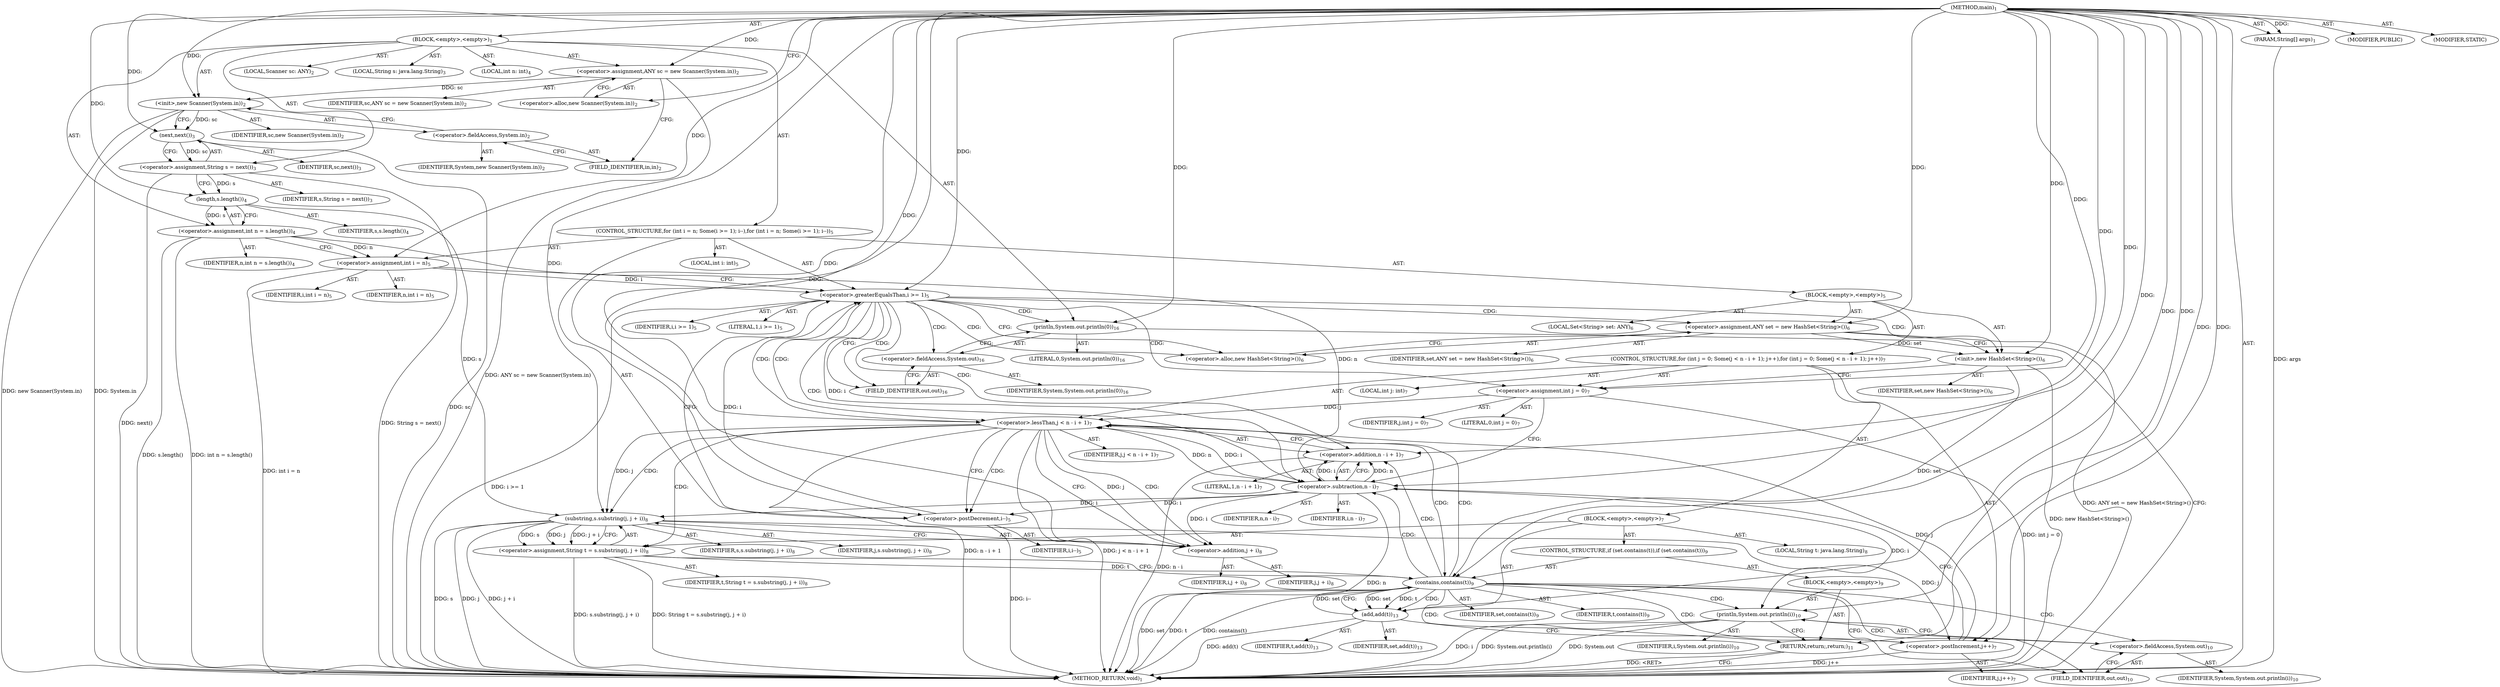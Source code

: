 digraph "main" {  
"21" [label = <(METHOD,main)<SUB>1</SUB>> ]
"22" [label = <(PARAM,String[] args)<SUB>1</SUB>> ]
"23" [label = <(BLOCK,&lt;empty&gt;,&lt;empty&gt;)<SUB>1</SUB>> ]
"4" [label = <(LOCAL,Scanner sc: ANY)<SUB>2</SUB>> ]
"24" [label = <(&lt;operator&gt;.assignment,ANY sc = new Scanner(System.in))<SUB>2</SUB>> ]
"25" [label = <(IDENTIFIER,sc,ANY sc = new Scanner(System.in))<SUB>2</SUB>> ]
"26" [label = <(&lt;operator&gt;.alloc,new Scanner(System.in))<SUB>2</SUB>> ]
"27" [label = <(&lt;init&gt;,new Scanner(System.in))<SUB>2</SUB>> ]
"3" [label = <(IDENTIFIER,sc,new Scanner(System.in))<SUB>2</SUB>> ]
"28" [label = <(&lt;operator&gt;.fieldAccess,System.in)<SUB>2</SUB>> ]
"29" [label = <(IDENTIFIER,System,new Scanner(System.in))<SUB>2</SUB>> ]
"30" [label = <(FIELD_IDENTIFIER,in,in)<SUB>2</SUB>> ]
"31" [label = <(LOCAL,String s: java.lang.String)<SUB>3</SUB>> ]
"32" [label = <(&lt;operator&gt;.assignment,String s = next())<SUB>3</SUB>> ]
"33" [label = <(IDENTIFIER,s,String s = next())<SUB>3</SUB>> ]
"34" [label = <(next,next())<SUB>3</SUB>> ]
"35" [label = <(IDENTIFIER,sc,next())<SUB>3</SUB>> ]
"36" [label = <(LOCAL,int n: int)<SUB>4</SUB>> ]
"37" [label = <(&lt;operator&gt;.assignment,int n = s.length())<SUB>4</SUB>> ]
"38" [label = <(IDENTIFIER,n,int n = s.length())<SUB>4</SUB>> ]
"39" [label = <(length,s.length())<SUB>4</SUB>> ]
"40" [label = <(IDENTIFIER,s,s.length())<SUB>4</SUB>> ]
"41" [label = <(CONTROL_STRUCTURE,for (int i = n; Some(i &gt;= 1); i--),for (int i = n; Some(i &gt;= 1); i--))<SUB>5</SUB>> ]
"42" [label = <(LOCAL,int i: int)<SUB>5</SUB>> ]
"43" [label = <(&lt;operator&gt;.assignment,int i = n)<SUB>5</SUB>> ]
"44" [label = <(IDENTIFIER,i,int i = n)<SUB>5</SUB>> ]
"45" [label = <(IDENTIFIER,n,int i = n)<SUB>5</SUB>> ]
"46" [label = <(&lt;operator&gt;.greaterEqualsThan,i &gt;= 1)<SUB>5</SUB>> ]
"47" [label = <(IDENTIFIER,i,i &gt;= 1)<SUB>5</SUB>> ]
"48" [label = <(LITERAL,1,i &gt;= 1)<SUB>5</SUB>> ]
"49" [label = <(&lt;operator&gt;.postDecrement,i--)<SUB>5</SUB>> ]
"50" [label = <(IDENTIFIER,i,i--)<SUB>5</SUB>> ]
"51" [label = <(BLOCK,&lt;empty&gt;,&lt;empty&gt;)<SUB>5</SUB>> ]
"6" [label = <(LOCAL,Set&lt;String&gt; set: ANY)<SUB>6</SUB>> ]
"52" [label = <(&lt;operator&gt;.assignment,ANY set = new HashSet&lt;String&gt;())<SUB>6</SUB>> ]
"53" [label = <(IDENTIFIER,set,ANY set = new HashSet&lt;String&gt;())<SUB>6</SUB>> ]
"54" [label = <(&lt;operator&gt;.alloc,new HashSet&lt;String&gt;())<SUB>6</SUB>> ]
"55" [label = <(&lt;init&gt;,new HashSet&lt;String&gt;())<SUB>6</SUB>> ]
"5" [label = <(IDENTIFIER,set,new HashSet&lt;String&gt;())<SUB>6</SUB>> ]
"56" [label = <(CONTROL_STRUCTURE,for (int j = 0; Some(j &lt; n - i + 1); j++),for (int j = 0; Some(j &lt; n - i + 1); j++))<SUB>7</SUB>> ]
"57" [label = <(LOCAL,int j: int)<SUB>7</SUB>> ]
"58" [label = <(&lt;operator&gt;.assignment,int j = 0)<SUB>7</SUB>> ]
"59" [label = <(IDENTIFIER,j,int j = 0)<SUB>7</SUB>> ]
"60" [label = <(LITERAL,0,int j = 0)<SUB>7</SUB>> ]
"61" [label = <(&lt;operator&gt;.lessThan,j &lt; n - i + 1)<SUB>7</SUB>> ]
"62" [label = <(IDENTIFIER,j,j &lt; n - i + 1)<SUB>7</SUB>> ]
"63" [label = <(&lt;operator&gt;.addition,n - i + 1)<SUB>7</SUB>> ]
"64" [label = <(&lt;operator&gt;.subtraction,n - i)<SUB>7</SUB>> ]
"65" [label = <(IDENTIFIER,n,n - i)<SUB>7</SUB>> ]
"66" [label = <(IDENTIFIER,i,n - i)<SUB>7</SUB>> ]
"67" [label = <(LITERAL,1,n - i + 1)<SUB>7</SUB>> ]
"68" [label = <(&lt;operator&gt;.postIncrement,j++)<SUB>7</SUB>> ]
"69" [label = <(IDENTIFIER,j,j++)<SUB>7</SUB>> ]
"70" [label = <(BLOCK,&lt;empty&gt;,&lt;empty&gt;)<SUB>7</SUB>> ]
"71" [label = <(LOCAL,String t: java.lang.String)<SUB>8</SUB>> ]
"72" [label = <(&lt;operator&gt;.assignment,String t = s.substring(j, j + i))<SUB>8</SUB>> ]
"73" [label = <(IDENTIFIER,t,String t = s.substring(j, j + i))<SUB>8</SUB>> ]
"74" [label = <(substring,s.substring(j, j + i))<SUB>8</SUB>> ]
"75" [label = <(IDENTIFIER,s,s.substring(j, j + i))<SUB>8</SUB>> ]
"76" [label = <(IDENTIFIER,j,s.substring(j, j + i))<SUB>8</SUB>> ]
"77" [label = <(&lt;operator&gt;.addition,j + i)<SUB>8</SUB>> ]
"78" [label = <(IDENTIFIER,j,j + i)<SUB>8</SUB>> ]
"79" [label = <(IDENTIFIER,i,j + i)<SUB>8</SUB>> ]
"80" [label = <(CONTROL_STRUCTURE,if (set.contains(t)),if (set.contains(t)))<SUB>9</SUB>> ]
"81" [label = <(contains,contains(t))<SUB>9</SUB>> ]
"82" [label = <(IDENTIFIER,set,contains(t))<SUB>9</SUB>> ]
"83" [label = <(IDENTIFIER,t,contains(t))<SUB>9</SUB>> ]
"84" [label = <(BLOCK,&lt;empty&gt;,&lt;empty&gt;)<SUB>9</SUB>> ]
"85" [label = <(println,System.out.println(i))<SUB>10</SUB>> ]
"86" [label = <(&lt;operator&gt;.fieldAccess,System.out)<SUB>10</SUB>> ]
"87" [label = <(IDENTIFIER,System,System.out.println(i))<SUB>10</SUB>> ]
"88" [label = <(FIELD_IDENTIFIER,out,out)<SUB>10</SUB>> ]
"89" [label = <(IDENTIFIER,i,System.out.println(i))<SUB>10</SUB>> ]
"90" [label = <(RETURN,return;,return;)<SUB>11</SUB>> ]
"91" [label = <(add,add(t))<SUB>13</SUB>> ]
"92" [label = <(IDENTIFIER,set,add(t))<SUB>13</SUB>> ]
"93" [label = <(IDENTIFIER,t,add(t))<SUB>13</SUB>> ]
"94" [label = <(println,System.out.println(0))<SUB>16</SUB>> ]
"95" [label = <(&lt;operator&gt;.fieldAccess,System.out)<SUB>16</SUB>> ]
"96" [label = <(IDENTIFIER,System,System.out.println(0))<SUB>16</SUB>> ]
"97" [label = <(FIELD_IDENTIFIER,out,out)<SUB>16</SUB>> ]
"98" [label = <(LITERAL,0,System.out.println(0))<SUB>16</SUB>> ]
"99" [label = <(MODIFIER,PUBLIC)> ]
"100" [label = <(MODIFIER,STATIC)> ]
"101" [label = <(METHOD_RETURN,void)<SUB>1</SUB>> ]
  "21" -> "22"  [ label = "AST: "] 
  "21" -> "23"  [ label = "AST: "] 
  "21" -> "99"  [ label = "AST: "] 
  "21" -> "100"  [ label = "AST: "] 
  "21" -> "101"  [ label = "AST: "] 
  "23" -> "4"  [ label = "AST: "] 
  "23" -> "24"  [ label = "AST: "] 
  "23" -> "27"  [ label = "AST: "] 
  "23" -> "31"  [ label = "AST: "] 
  "23" -> "32"  [ label = "AST: "] 
  "23" -> "36"  [ label = "AST: "] 
  "23" -> "37"  [ label = "AST: "] 
  "23" -> "41"  [ label = "AST: "] 
  "23" -> "94"  [ label = "AST: "] 
  "24" -> "25"  [ label = "AST: "] 
  "24" -> "26"  [ label = "AST: "] 
  "27" -> "3"  [ label = "AST: "] 
  "27" -> "28"  [ label = "AST: "] 
  "28" -> "29"  [ label = "AST: "] 
  "28" -> "30"  [ label = "AST: "] 
  "32" -> "33"  [ label = "AST: "] 
  "32" -> "34"  [ label = "AST: "] 
  "34" -> "35"  [ label = "AST: "] 
  "37" -> "38"  [ label = "AST: "] 
  "37" -> "39"  [ label = "AST: "] 
  "39" -> "40"  [ label = "AST: "] 
  "41" -> "42"  [ label = "AST: "] 
  "41" -> "43"  [ label = "AST: "] 
  "41" -> "46"  [ label = "AST: "] 
  "41" -> "49"  [ label = "AST: "] 
  "41" -> "51"  [ label = "AST: "] 
  "43" -> "44"  [ label = "AST: "] 
  "43" -> "45"  [ label = "AST: "] 
  "46" -> "47"  [ label = "AST: "] 
  "46" -> "48"  [ label = "AST: "] 
  "49" -> "50"  [ label = "AST: "] 
  "51" -> "6"  [ label = "AST: "] 
  "51" -> "52"  [ label = "AST: "] 
  "51" -> "55"  [ label = "AST: "] 
  "51" -> "56"  [ label = "AST: "] 
  "52" -> "53"  [ label = "AST: "] 
  "52" -> "54"  [ label = "AST: "] 
  "55" -> "5"  [ label = "AST: "] 
  "56" -> "57"  [ label = "AST: "] 
  "56" -> "58"  [ label = "AST: "] 
  "56" -> "61"  [ label = "AST: "] 
  "56" -> "68"  [ label = "AST: "] 
  "56" -> "70"  [ label = "AST: "] 
  "58" -> "59"  [ label = "AST: "] 
  "58" -> "60"  [ label = "AST: "] 
  "61" -> "62"  [ label = "AST: "] 
  "61" -> "63"  [ label = "AST: "] 
  "63" -> "64"  [ label = "AST: "] 
  "63" -> "67"  [ label = "AST: "] 
  "64" -> "65"  [ label = "AST: "] 
  "64" -> "66"  [ label = "AST: "] 
  "68" -> "69"  [ label = "AST: "] 
  "70" -> "71"  [ label = "AST: "] 
  "70" -> "72"  [ label = "AST: "] 
  "70" -> "80"  [ label = "AST: "] 
  "70" -> "91"  [ label = "AST: "] 
  "72" -> "73"  [ label = "AST: "] 
  "72" -> "74"  [ label = "AST: "] 
  "74" -> "75"  [ label = "AST: "] 
  "74" -> "76"  [ label = "AST: "] 
  "74" -> "77"  [ label = "AST: "] 
  "77" -> "78"  [ label = "AST: "] 
  "77" -> "79"  [ label = "AST: "] 
  "80" -> "81"  [ label = "AST: "] 
  "80" -> "84"  [ label = "AST: "] 
  "81" -> "82"  [ label = "AST: "] 
  "81" -> "83"  [ label = "AST: "] 
  "84" -> "85"  [ label = "AST: "] 
  "84" -> "90"  [ label = "AST: "] 
  "85" -> "86"  [ label = "AST: "] 
  "85" -> "89"  [ label = "AST: "] 
  "86" -> "87"  [ label = "AST: "] 
  "86" -> "88"  [ label = "AST: "] 
  "91" -> "92"  [ label = "AST: "] 
  "91" -> "93"  [ label = "AST: "] 
  "94" -> "95"  [ label = "AST: "] 
  "94" -> "98"  [ label = "AST: "] 
  "95" -> "96"  [ label = "AST: "] 
  "95" -> "97"  [ label = "AST: "] 
  "24" -> "30"  [ label = "CFG: "] 
  "27" -> "34"  [ label = "CFG: "] 
  "32" -> "39"  [ label = "CFG: "] 
  "37" -> "43"  [ label = "CFG: "] 
  "94" -> "101"  [ label = "CFG: "] 
  "26" -> "24"  [ label = "CFG: "] 
  "28" -> "27"  [ label = "CFG: "] 
  "34" -> "32"  [ label = "CFG: "] 
  "39" -> "37"  [ label = "CFG: "] 
  "43" -> "46"  [ label = "CFG: "] 
  "46" -> "54"  [ label = "CFG: "] 
  "46" -> "97"  [ label = "CFG: "] 
  "49" -> "46"  [ label = "CFG: "] 
  "95" -> "94"  [ label = "CFG: "] 
  "30" -> "28"  [ label = "CFG: "] 
  "52" -> "55"  [ label = "CFG: "] 
  "55" -> "58"  [ label = "CFG: "] 
  "97" -> "95"  [ label = "CFG: "] 
  "54" -> "52"  [ label = "CFG: "] 
  "58" -> "64"  [ label = "CFG: "] 
  "61" -> "77"  [ label = "CFG: "] 
  "61" -> "49"  [ label = "CFG: "] 
  "68" -> "64"  [ label = "CFG: "] 
  "63" -> "61"  [ label = "CFG: "] 
  "72" -> "81"  [ label = "CFG: "] 
  "91" -> "68"  [ label = "CFG: "] 
  "64" -> "63"  [ label = "CFG: "] 
  "74" -> "72"  [ label = "CFG: "] 
  "81" -> "88"  [ label = "CFG: "] 
  "81" -> "91"  [ label = "CFG: "] 
  "77" -> "74"  [ label = "CFG: "] 
  "85" -> "90"  [ label = "CFG: "] 
  "90" -> "101"  [ label = "CFG: "] 
  "86" -> "85"  [ label = "CFG: "] 
  "88" -> "86"  [ label = "CFG: "] 
  "21" -> "26"  [ label = "CFG: "] 
  "90" -> "101"  [ label = "DDG: &lt;RET&gt;"] 
  "22" -> "101"  [ label = "DDG: args"] 
  "24" -> "101"  [ label = "DDG: ANY sc = new Scanner(System.in)"] 
  "27" -> "101"  [ label = "DDG: System.in"] 
  "27" -> "101"  [ label = "DDG: new Scanner(System.in)"] 
  "34" -> "101"  [ label = "DDG: sc"] 
  "32" -> "101"  [ label = "DDG: next()"] 
  "32" -> "101"  [ label = "DDG: String s = next()"] 
  "37" -> "101"  [ label = "DDG: s.length()"] 
  "37" -> "101"  [ label = "DDG: int n = s.length()"] 
  "43" -> "101"  [ label = "DDG: int i = n"] 
  "46" -> "101"  [ label = "DDG: i &gt;= 1"] 
  "52" -> "101"  [ label = "DDG: ANY set = new HashSet&lt;String&gt;()"] 
  "55" -> "101"  [ label = "DDG: new HashSet&lt;String&gt;()"] 
  "58" -> "101"  [ label = "DDG: int j = 0"] 
  "64" -> "101"  [ label = "DDG: n"] 
  "63" -> "101"  [ label = "DDG: n - i"] 
  "61" -> "101"  [ label = "DDG: n - i + 1"] 
  "61" -> "101"  [ label = "DDG: j &lt; n - i + 1"] 
  "49" -> "101"  [ label = "DDG: i--"] 
  "74" -> "101"  [ label = "DDG: s"] 
  "74" -> "101"  [ label = "DDG: j"] 
  "74" -> "101"  [ label = "DDG: j + i"] 
  "72" -> "101"  [ label = "DDG: s.substring(j, j + i)"] 
  "72" -> "101"  [ label = "DDG: String t = s.substring(j, j + i)"] 
  "81" -> "101"  [ label = "DDG: set"] 
  "81" -> "101"  [ label = "DDG: t"] 
  "81" -> "101"  [ label = "DDG: contains(t)"] 
  "91" -> "101"  [ label = "DDG: add(t)"] 
  "68" -> "101"  [ label = "DDG: j++"] 
  "85" -> "101"  [ label = "DDG: System.out"] 
  "85" -> "101"  [ label = "DDG: i"] 
  "85" -> "101"  [ label = "DDG: System.out.println(i)"] 
  "21" -> "22"  [ label = "DDG: "] 
  "21" -> "24"  [ label = "DDG: "] 
  "34" -> "32"  [ label = "DDG: sc"] 
  "39" -> "37"  [ label = "DDG: s"] 
  "24" -> "27"  [ label = "DDG: sc"] 
  "21" -> "27"  [ label = "DDG: "] 
  "37" -> "43"  [ label = "DDG: n"] 
  "21" -> "43"  [ label = "DDG: "] 
  "21" -> "94"  [ label = "DDG: "] 
  "27" -> "34"  [ label = "DDG: sc"] 
  "21" -> "34"  [ label = "DDG: "] 
  "32" -> "39"  [ label = "DDG: s"] 
  "21" -> "39"  [ label = "DDG: "] 
  "43" -> "46"  [ label = "DDG: i"] 
  "49" -> "46"  [ label = "DDG: i"] 
  "21" -> "46"  [ label = "DDG: "] 
  "64" -> "49"  [ label = "DDG: i"] 
  "21" -> "49"  [ label = "DDG: "] 
  "21" -> "52"  [ label = "DDG: "] 
  "52" -> "55"  [ label = "DDG: set"] 
  "21" -> "55"  [ label = "DDG: "] 
  "21" -> "58"  [ label = "DDG: "] 
  "58" -> "61"  [ label = "DDG: j"] 
  "68" -> "61"  [ label = "DDG: j"] 
  "21" -> "61"  [ label = "DDG: "] 
  "64" -> "61"  [ label = "DDG: n"] 
  "64" -> "61"  [ label = "DDG: i"] 
  "74" -> "68"  [ label = "DDG: j"] 
  "21" -> "68"  [ label = "DDG: "] 
  "74" -> "72"  [ label = "DDG: s"] 
  "74" -> "72"  [ label = "DDG: j"] 
  "74" -> "72"  [ label = "DDG: j + i"] 
  "64" -> "63"  [ label = "DDG: n"] 
  "64" -> "63"  [ label = "DDG: i"] 
  "21" -> "63"  [ label = "DDG: "] 
  "81" -> "91"  [ label = "DDG: set"] 
  "21" -> "91"  [ label = "DDG: "] 
  "81" -> "91"  [ label = "DDG: t"] 
  "21" -> "64"  [ label = "DDG: "] 
  "37" -> "64"  [ label = "DDG: n"] 
  "46" -> "64"  [ label = "DDG: i"] 
  "39" -> "74"  [ label = "DDG: s"] 
  "21" -> "74"  [ label = "DDG: "] 
  "61" -> "74"  [ label = "DDG: j"] 
  "64" -> "74"  [ label = "DDG: i"] 
  "55" -> "81"  [ label = "DDG: set"] 
  "91" -> "81"  [ label = "DDG: set"] 
  "21" -> "81"  [ label = "DDG: "] 
  "72" -> "81"  [ label = "DDG: t"] 
  "21" -> "90"  [ label = "DDG: "] 
  "61" -> "77"  [ label = "DDG: j"] 
  "21" -> "77"  [ label = "DDG: "] 
  "64" -> "77"  [ label = "DDG: i"] 
  "21" -> "85"  [ label = "DDG: "] 
  "64" -> "85"  [ label = "DDG: i"] 
  "46" -> "94"  [ label = "CDG: "] 
  "46" -> "58"  [ label = "CDG: "] 
  "46" -> "61"  [ label = "CDG: "] 
  "46" -> "64"  [ label = "CDG: "] 
  "46" -> "52"  [ label = "CDG: "] 
  "46" -> "95"  [ label = "CDG: "] 
  "46" -> "63"  [ label = "CDG: "] 
  "46" -> "97"  [ label = "CDG: "] 
  "46" -> "55"  [ label = "CDG: "] 
  "46" -> "54"  [ label = "CDG: "] 
  "61" -> "49"  [ label = "CDG: "] 
  "61" -> "77"  [ label = "CDG: "] 
  "61" -> "46"  [ label = "CDG: "] 
  "61" -> "81"  [ label = "CDG: "] 
  "61" -> "72"  [ label = "CDG: "] 
  "61" -> "74"  [ label = "CDG: "] 
  "81" -> "68"  [ label = "CDG: "] 
  "81" -> "61"  [ label = "CDG: "] 
  "81" -> "64"  [ label = "CDG: "] 
  "81" -> "85"  [ label = "CDG: "] 
  "81" -> "88"  [ label = "CDG: "] 
  "81" -> "63"  [ label = "CDG: "] 
  "81" -> "91"  [ label = "CDG: "] 
  "81" -> "90"  [ label = "CDG: "] 
  "81" -> "86"  [ label = "CDG: "] 
}
